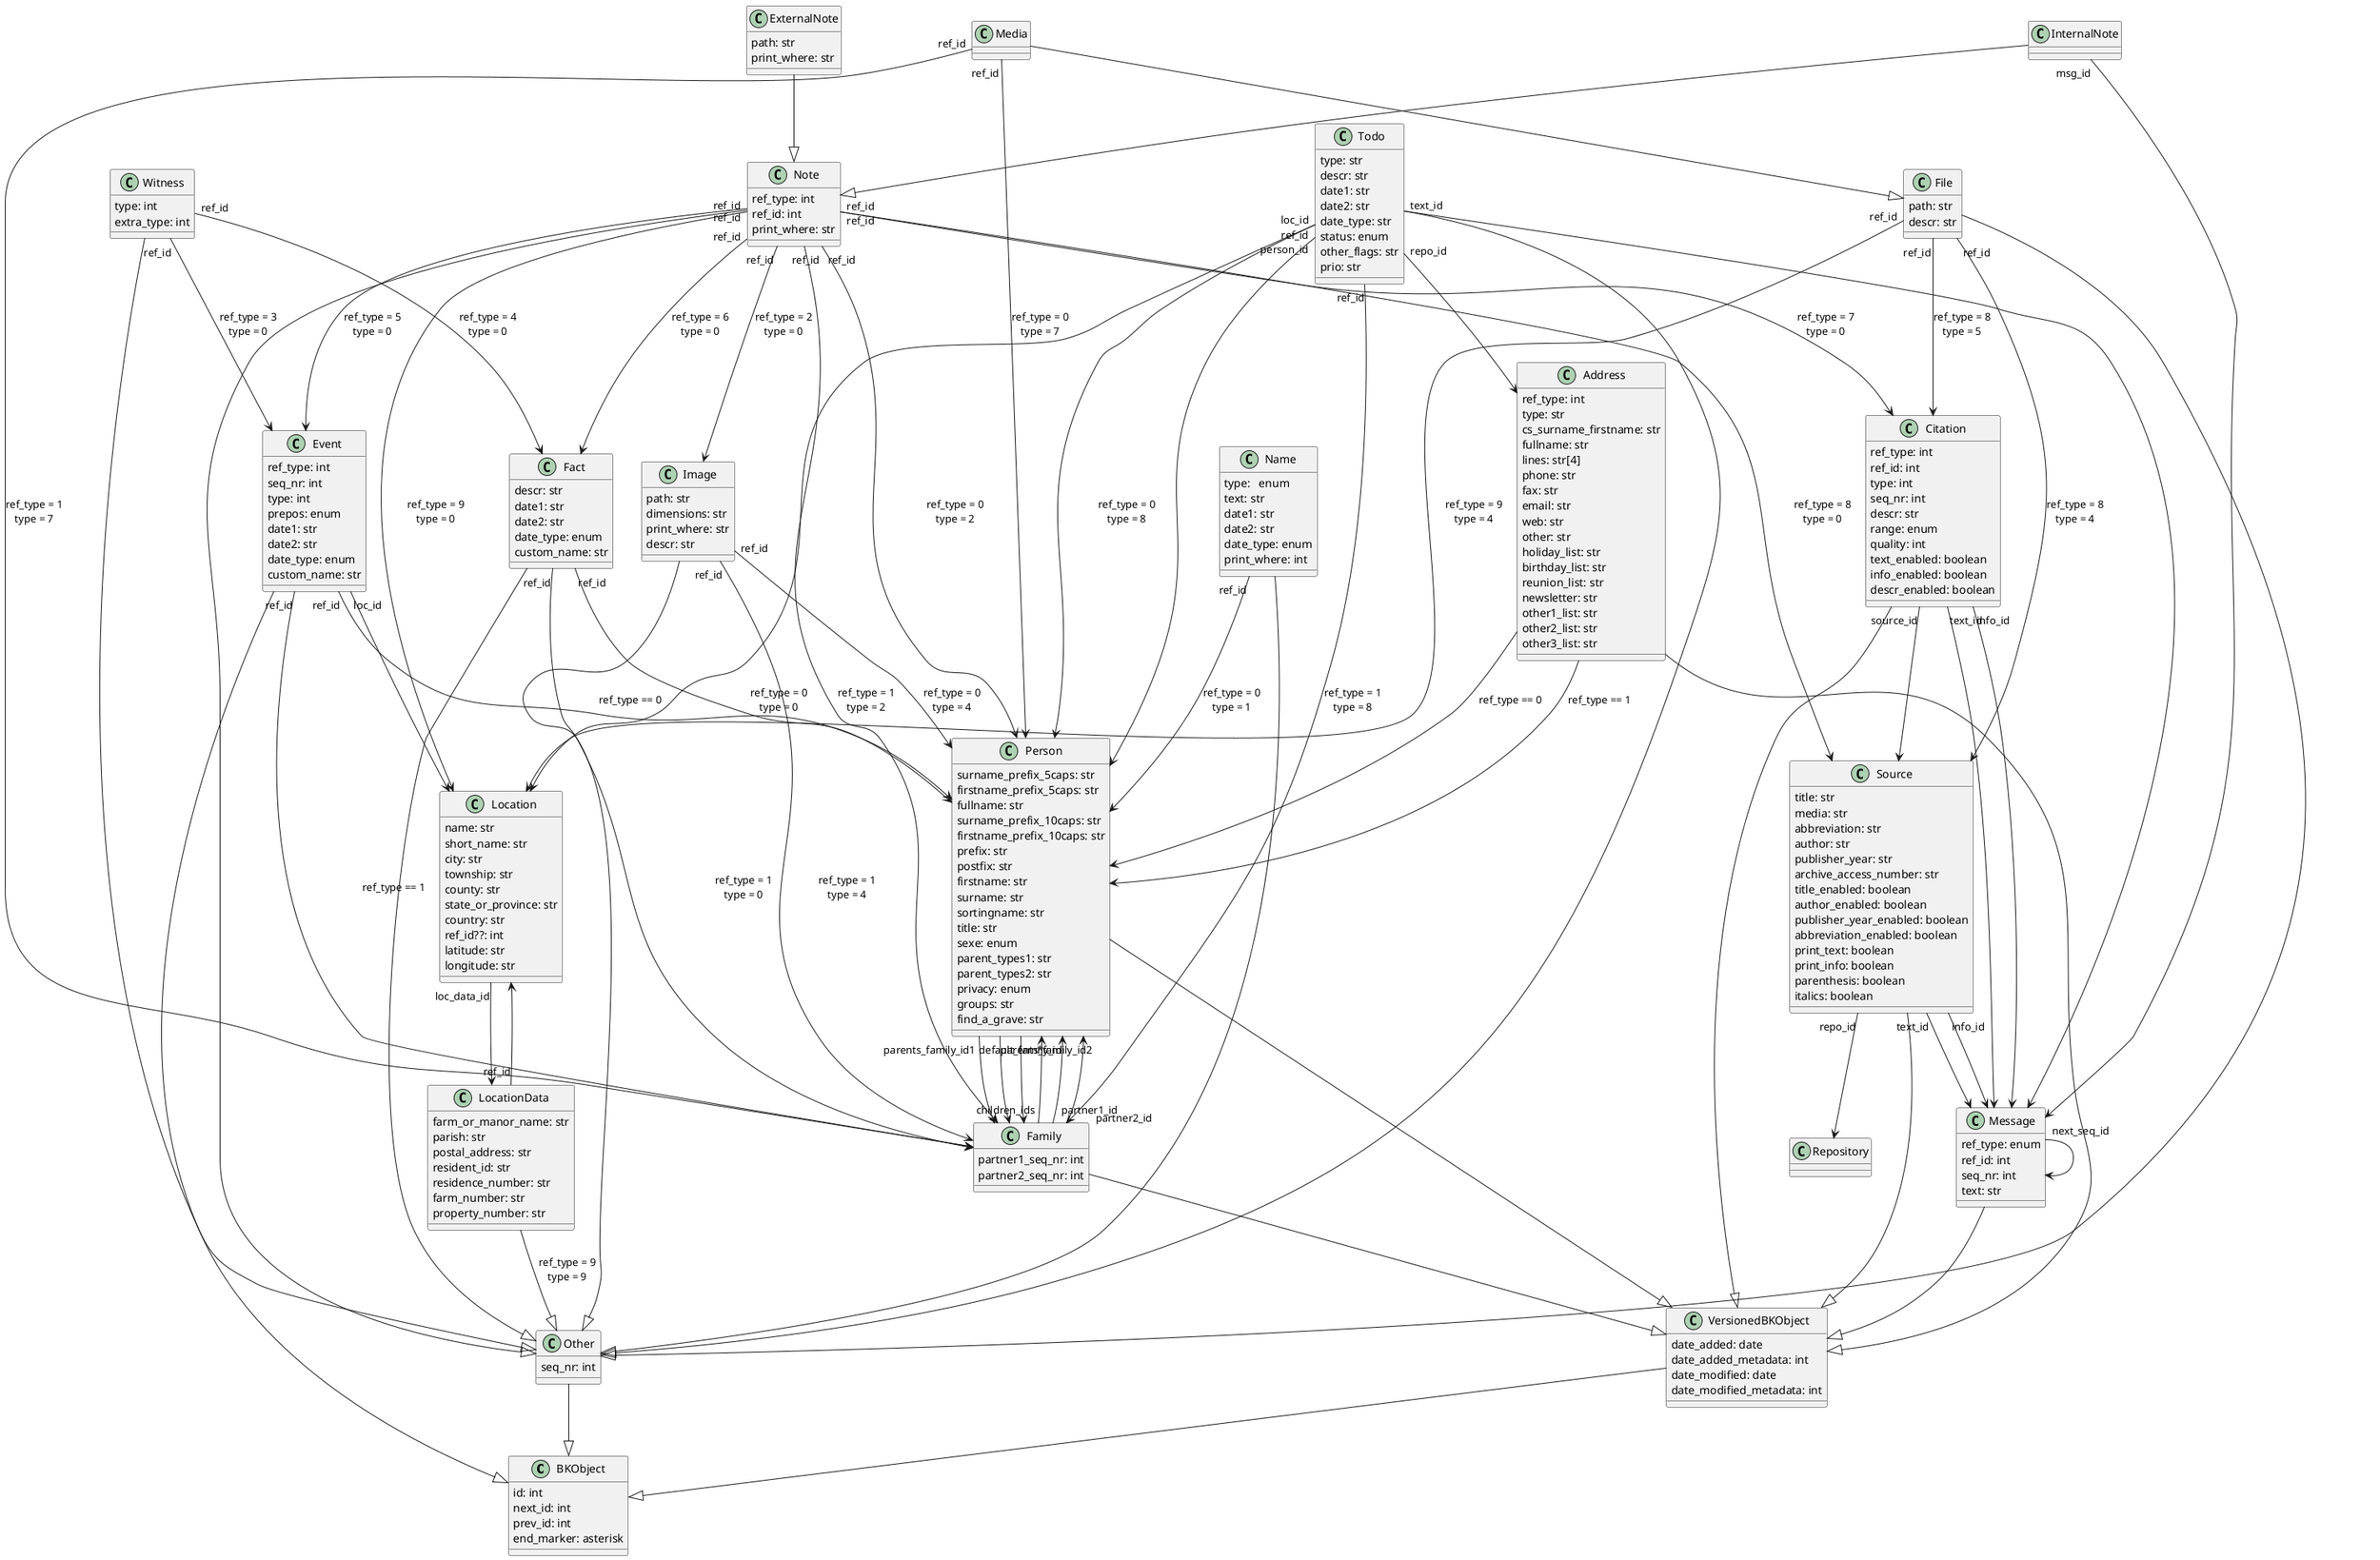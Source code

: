 
@startuml BK model

class BKObject {
    id: int
    next_id: int
    prev_id: int
    end_marker: asterisk
}

class VersionedBKObject {
    date_added: date
    date_added_metadata: int
    date_modified: date
    date_modified_metadata: int
}

VersionedBKObject --|> BKObject

class Message {
    ref_type: enum
    ref_id: int
    seq_nr: int
    text: str
}

Message "next_seq_id" --> Message
Message --|> VersionedBKObject

class Location {
    name: str
    short_name: str
    city: str
    township: str
    county: str
    state_or_province: str
    country: str
    ref_id??: int
    latitude: str
    longitude: str
}

Location "loc_data_id" --> LocationData


class Other {
    seq_nr: int
}

Other -|>BKObject

class Fact {
    descr: str
    date1: str
    date2: str
    date_type: enum
    custom_name: str
}

Fact --|> Other
Fact "ref_id" --> Person: "ref_type = 0\ntype = 0"
Fact "ref_id" --> Family: "ref_type = 1\ntype = 0"

class Name {
    type:   enum
    text: str
    date1: str
    date2: str
    date_type: enum
    print_where: int
}

Name --|> Other
Name "ref_id" --> Person : "ref_type = 0\ntype = 1"

class Note {
    ref_type: int
    ref_id: int
    print_where: str
}

Note --|> Other
Note "ref_id" --> Person: "ref_type = 0\ntype = 2"
Note "ref_id" --> Family: "ref_type = 1\ntype = 2"
Note "ref_id" --> Image: "ref_type = 2\ntype = 0"
Note "ref_id" --> Event: "ref_type = 5\ntype = 0"
Note "ref_id" --> Fact: "ref_type = 6\ntype = 0"
Note "ref_id" --> Citation: "ref_type = 7\ntype = 0"
Note "ref_id" --> Source: "ref_type = 8\ntype = 0"
Note "ref_id" --> Location: "ref_type = 9\ntype = 0"

class Image {
    path: str
    dimensions: str
    print_where: str
    descr: str
}

Image --|> Other
Image "ref_id" --> Person : "ref_type = 0\ntype = 4"
Image "ref_id" --> Family : "ref_type = 1\ntype = 4"

class Media {
}

Media--|> File
Media "ref_id" --> Person : "ref_type = 0\ntype = 7"
Media "ref_id" --> Family : "ref_type = 1\ntype = 7"

class Todo {
    type: str
    descr: str
    date1: str
    date2: str
    date_type: str
    status: enum
    other_flags: str
    prio: str
}

Todo--|> Other
Todo "ref_id" --> Person : "ref_type = 0\ntype = 8"
Todo "ref_id" --> Family : "ref_type = 1\ntype = 8"
Todo "loc_id" --> Location
Todo "repo_id" --> Address
Todo "text_id" --> Message

class Witness {
    type: int
    extra_type: int
}

Todo "person_id" --> Person


Witness--|> Other
Witness "ref_id" --> Event : "ref_type = 3\ntype = 0"
Witness "ref_id" --> Fact : "ref_type = 4\ntype = 0"

class "File" {
    path: str
    descr: str
}

"File" --|> Other
"File" "ref_id" --> Source : "ref_type = 8\ntype = 4"
"File" "ref_id" --> Citation : "ref_type = 8\ntype = 5"
"File" "ref_id" --> Location : "ref_type = 9\ntype = 4"

class LocationData {
    farm_or_manor_name: str
    parish: str
    postal_address: str
    resident_id: str
    residence_number: str
    farm_number: str
    property_number: str
}

LocationData --|> Other: "ref_type = 9\ntype = 9"
LocationData "ref_id" --> Location

class InternalNote {
}

InternalNote --|> Note
InternalNote "msg_id" --> Message

class ExternalNote {
    path: str
    print_where: str
}

ExternalNote --|> Note



class Address {
    ref_type: int
    type: str
    cs_surname_firstname: str
    fullname: str
    lines: str[4]
    phone: str
    fax: str
    email: str
    web: str
    other: str
    holiday_list: str
    birthday_list: str
    reunion_list: str
    newsletter: str
    other1_list: str
    other2_list: str
    other3_list: str
}

Address --|> VersionedBKObject
Address --> Person: "ref_type == 0"
Address --> Person: "ref_type == 1"

class Source {
    title: str
    media: str
    abbreviation: str
    author: str
    publisher_year: str
    archive_access_number: str
    title_enabled: boolean
    author_enabled: boolean
    publisher_year_enabled: boolean
    abbreviation_enabled: boolean
    print_text: boolean
    print_info: boolean
    parenthesis: boolean
    italics: boolean
}

Source --|> VersionedBKObject
Source "repo_id" -->  Repository
Source "text_id" -->  Message
Source "info_id" -->  Message

class Citation {
    ref_type: int
    ref_id: int
    type: int
    seq_nr: int
    descr: str
    range: enum
    quality: int
    text_enabled: boolean
    info_enabled: boolean
    descr_enabled: boolean
}

Citation --|> VersionedBKObject
Citation "source_id" --> Source
Citation "text_id" --> Message
Citation "info_id" --> Message

class Person {
    surname_prefix_5caps: str
    firstname_prefix_5caps: str
    fullname: str
    surname_prefix_10caps: str
    firstname_prefix_10caps: str
    prefix: str
    postfix: str
    firstname: str
    surname: str
    sortingname: str
    title: str
    sexe: enum
    parent_types1: str
    parent_types2: str
    privacy: enum
    groups: str
    find_a_grave: str
}

Person --|> VersionedBKObject
Person "parents_family_id1" --> Family
Person "parents_family_id2" --> Family
Person "default_family_id"--> Family

class Family {
    partner1_seq_nr: int
    partner2_seq_nr: int
}

Family --|> VersionedBKObject
Family "children_ids" --> "*" Person
Family "partner1_id" --> Person
Family "partner2_id" --> Person

class Event {
    ref_type: int
    seq_nr: int
    type: int
    prepos: enum
    date1: str
    date2: str
    date_type: enum
    custom_name: str
}

Event --|> BKObject
Event "loc_id" --> Location
Event "ref_id" --> Person: "ref_type == 0"
Event "ref_id" --> Family: "ref_type == 1"

@enduml